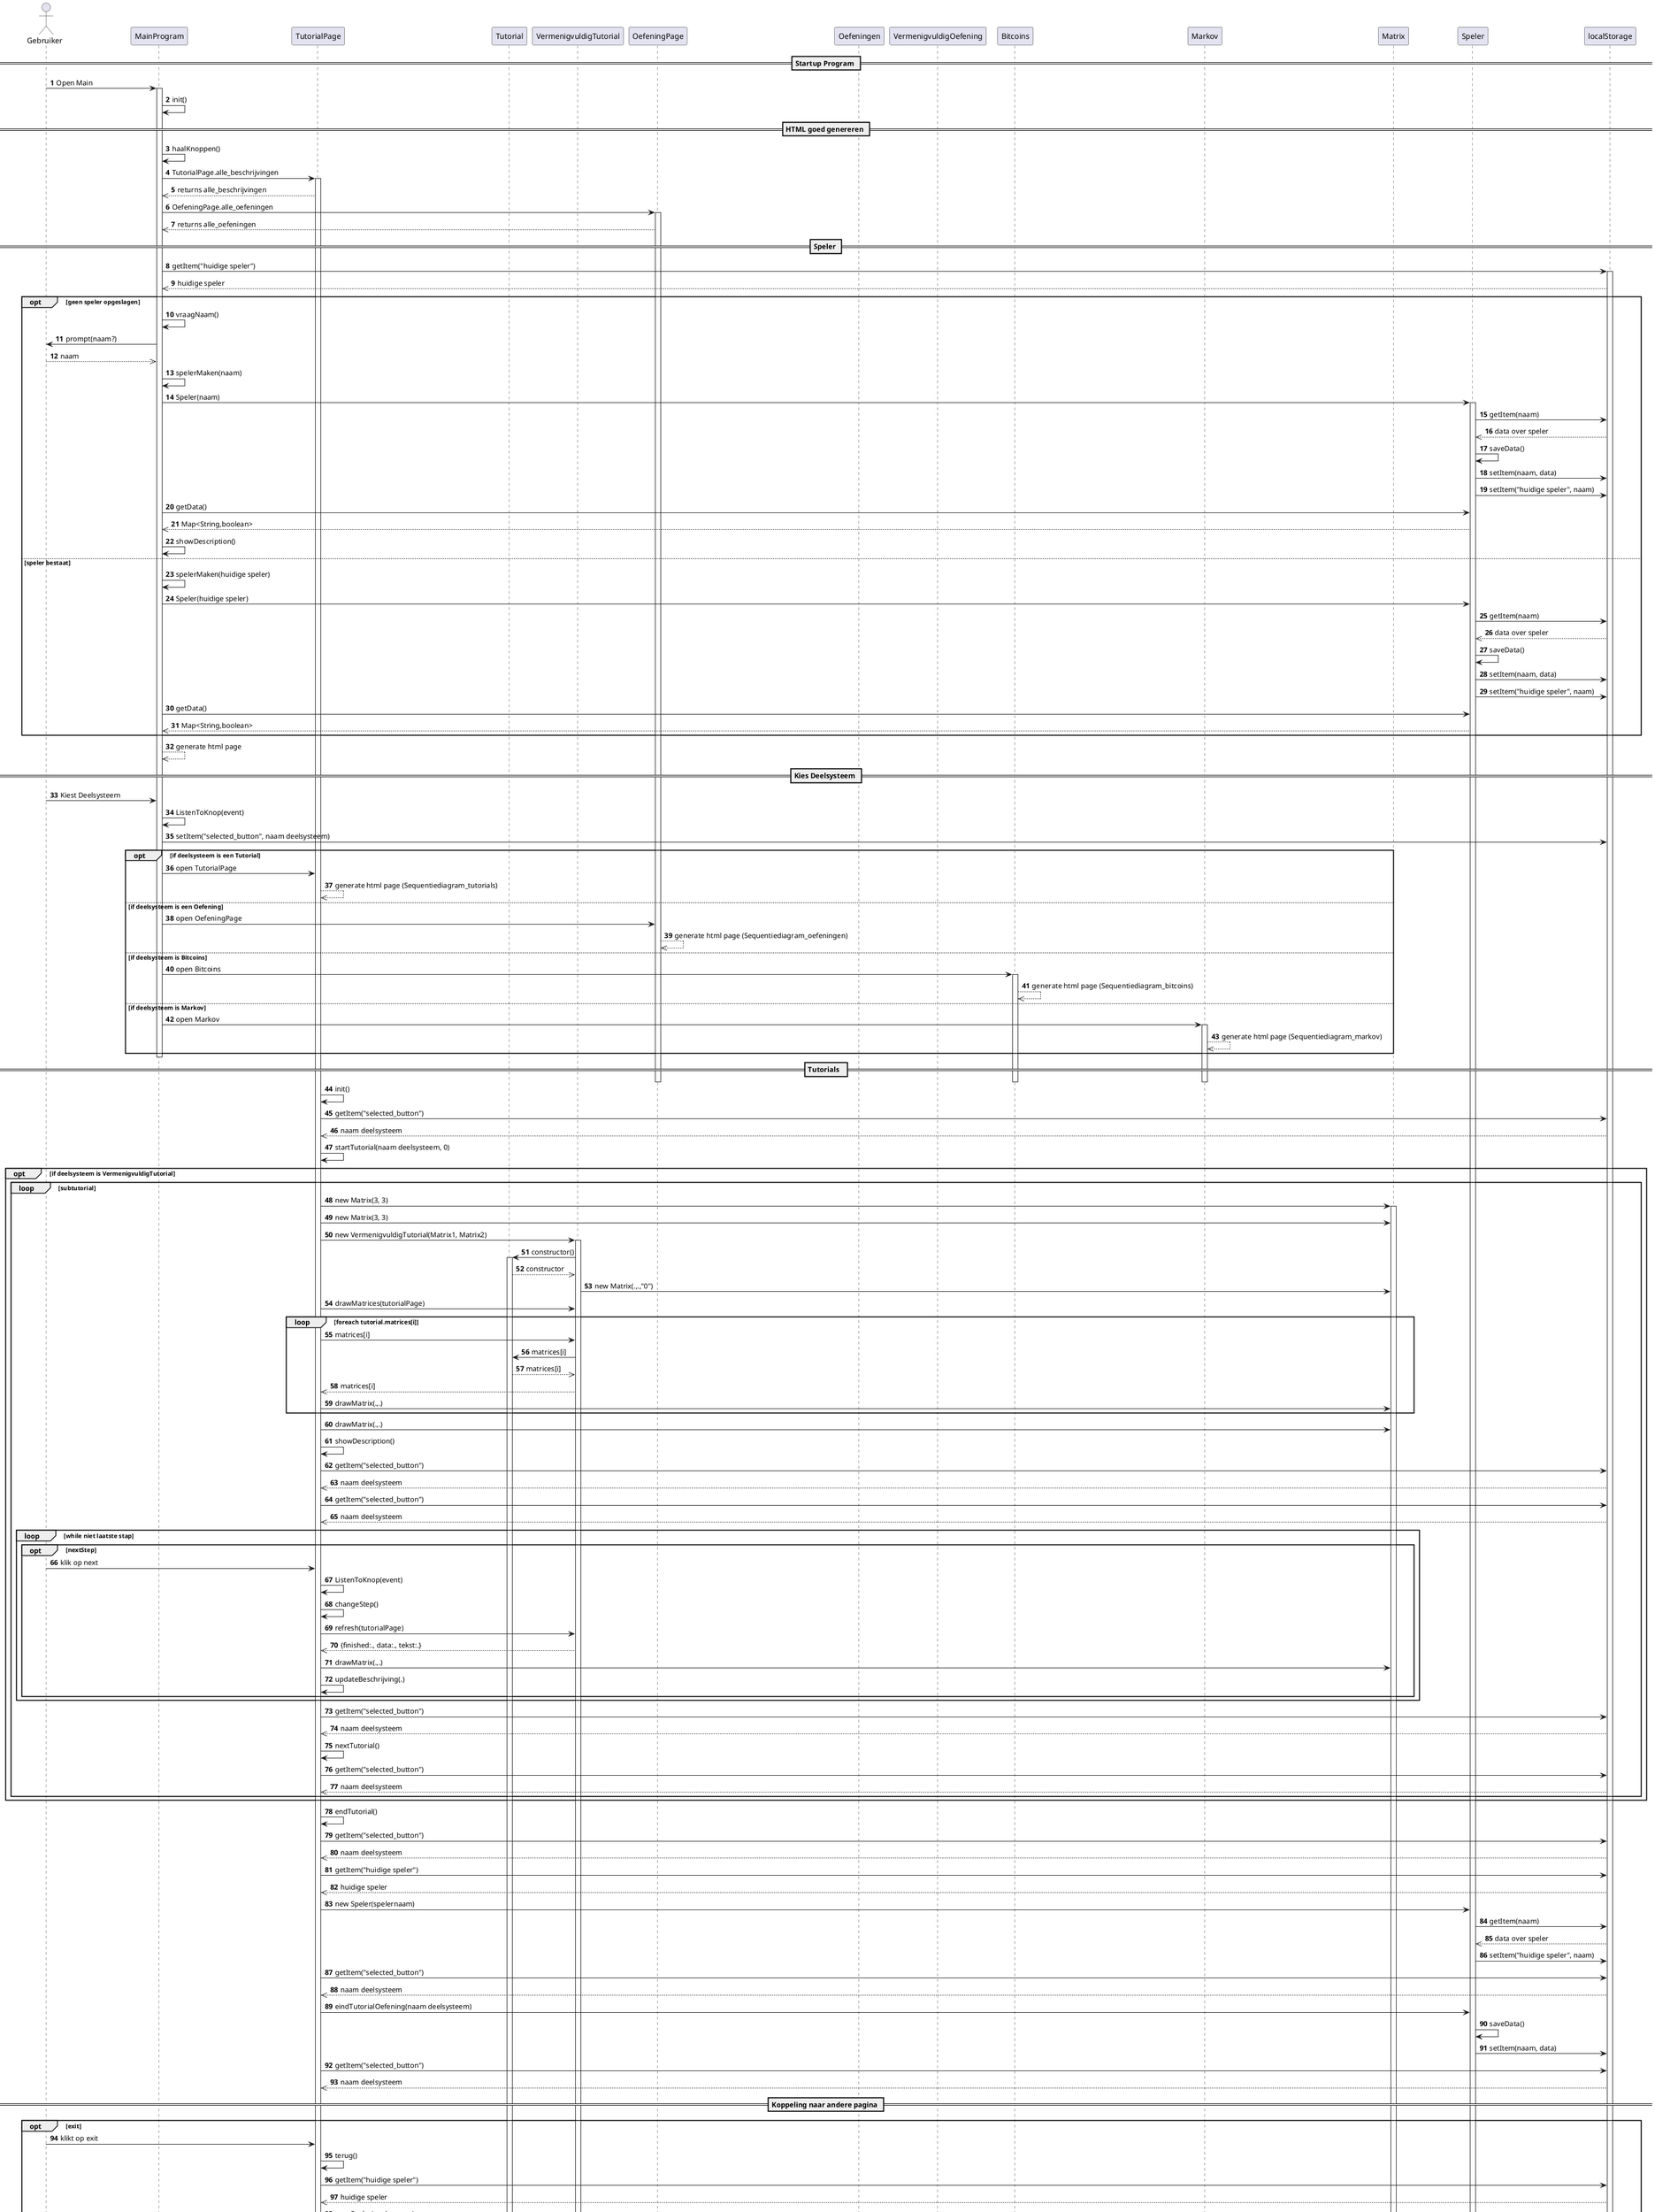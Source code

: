 @startuml
autonumber

actor Gebruiker
participant MainProgram
participant TutorialPage
participant Tutorial
participant VermenigvuldigTutorial
participant OefeningPage
participant Oefeningen
participant VermenigvuldigOefening
participant Bitcoins
participant Markov
participant Matrix
participant Speler
participant localStorage




== Startup Program ==

Gebruiker ->  MainProgram: Open Main
activate MainProgram

MainProgram -> MainProgram: init()


== HTML goed genereren ==

MainProgram -> MainProgram: haalKnoppen()
    MainProgram -> TutorialPage: TutorialPage.alle_beschrijvingen
        activate TutorialPage
        TutorialPage-->>MainProgram: returns alle_beschrijvingen

    MainProgram -> OefeningPage: OefeningPage.alle_oefeningen
        activate OefeningPage
        OefeningPage-->>MainProgram: returns alle_oefeningen


== Speler ==

MainProgram -> localStorage: getItem("huidige speler")
    activate localStorage
    localStorage -->> MainProgram: huidige speler

opt geen speler opgeslagen
        MainProgram -> MainProgram: vraagNaam()
            MainProgram -> Gebruiker: prompt(naam?)
            Gebruiker -->> MainProgram: naam
            MainProgram -> MainProgram: spelerMaken(naam)
                MainProgram -> Speler: Speler(naam)
                    activate Speler
                    Speler -> localStorage: getItem(naam)
                    localStorage -->> Speler: data over speler
                    Speler -> Speler: saveData()
                        Speler -> localStorage: setItem(naam, data)
                        Speler -> localStorage: setItem("huidige speler", naam)
                MainProgram -> Speler: getData()
                Speler -->> MainProgram: Map<String,boolean>
            MainProgram -> MainProgram: showDescription()

    else speler bestaat
        MainProgram -> MainProgram: spelerMaken(huidige speler)
            MainProgram -> Speler: Speler(huidige speler)
                Speler -> localStorage: getItem(naam)
                localStorage -->> Speler: data over speler
                Speler -> Speler: saveData()
                    Speler -> localStorage: setItem(naam, data)
                    Speler -> localStorage: setItem("huidige speler", naam)
            MainProgram -> Speler: getData()
            Speler -->> MainProgram: Map<String,boolean>
end


MainProgram -->> MainProgram: generate html page



== Kies Deelsysteem ==

Gebruiker -> MainProgram: Kiest Deelsysteem

MainProgram -> MainProgram: ListenToKnop(event)
    MainProgram -> localStorage: setItem("selected_button", naam deelsysteem)

    opt  if deelsysteem is een Tutorial
            MainProgram -> TutorialPage: open TutorialPage
            TutorialPage -->> TutorialPage: generate html page (Sequentiediagram_tutorials)
         else if deelsysteem is een Oefening
            MainProgram -> OefeningPage: open OefeningPage
            OefeningPage -->> OefeningPage: generate html page (Sequentiediagram_oefeningen)
         else if deelsysteem is Bitcoins
            MainProgram -> Bitcoins: open Bitcoins
            activate Bitcoins
            Bitcoins -->> Bitcoins: generate html page (Sequentiediagram_bitcoins)
         else if deelsysteem is Markov
            MainProgram -> Markov: open Markov
            activate Markov
            Markov -->> Markov: generate html page (Sequentiediagram_markov)
    end
deactivate MainProgram



== Tutorials  ==
deactivate OefeningPage
deactivate Bitcoins
deactivate Markov
TutorialPage -> TutorialPage: init()

TutorialPage -> localStorage: getItem("selected_button")
    localStorage -->> TutorialPage: naam deelsysteem

TutorialPage -> TutorialPage: startTutorial(naam deelsysteem, 0)
    opt  if deelsysteem is VermenigvuldigTutorial
            loop subtutorial
                TutorialPage -> Matrix: new Matrix(3, 3)
                    activate Matrix
                TutorialPage -> Matrix: new Matrix(3, 3)

                TutorialPage -> VermenigvuldigTutorial: new VermenigvuldigTutorial(Matrix1, Matrix2)
                    activate VermenigvuldigTutorial
                    VermenigvuldigTutorial -> Tutorial: constructor()
                        activate Tutorial
                        Tutorial -->> VermenigvuldigTutorial: constructor
                    VermenigvuldigTutorial -> Matrix: new Matrix(.,.,"0")

                TutorialPage -> VermenigvuldigTutorial: drawMatrices(tutorialPage)

                loop foreach tutorial.matrices[i]
                        TutorialPage -> VermenigvuldigTutorial: matrices[i]
                        VermenigvuldigTutorial -> Tutorial: matrices[i]
                        Tutorial -->> VermenigvuldigTutorial: matrices[i]
                        VermenigvuldigTutorial -->> TutorialPage: matrices[i]

                        TutorialPage -> Matrix: drawMatrix(.,.)
                end
                TutorialPage -> Matrix: drawMatrix(.,.)


                TutorialPage -> TutorialPage: showDescription()
                    TutorialPage -> localStorage: getItem("selected_button")
                        localStorage -->> TutorialPage: naam deelsysteem
                    TutorialPage -> localStorage: getItem("selected_button")
                        localStorage -->> TutorialPage: naam deelsysteem

                loop while niet laatste stap
                    opt nextStep
                        Gebruiker -> TutorialPage: klik op next
                        TutorialPage -> TutorialPage: ListenToKnop(event)
                            TutorialPage -> TutorialPage: changeStep()
                                TutorialPage -> VermenigvuldigTutorial: refresh(tutorialPage)
                                    VermenigvuldigTutorial -->> TutorialPage: {finished:., data:., tekst:.}
                                TutorialPage -> Matrix: drawMatrix(.,.)
                                TutorialPage -> TutorialPage: updateBeschrijving(.)
                    end

                end

                TutorialPage -> localStorage: getItem("selected_button")
                    localStorage -->> TutorialPage: naam deelsysteem

                TutorialPage -> TutorialPage: nextTutorial()
                    TutorialPage -> localStorage: getItem("selected_button")
                        localStorage -->> TutorialPage: naam deelsysteem
            end
    end

TutorialPage -> TutorialPage: endTutorial()
    TutorialPage -> localStorage: getItem("selected_button")
        localStorage -->> TutorialPage: naam deelsysteem

    TutorialPage -> localStorage: getItem("huidige speler")
        localStorage -->> TutorialPage: huidige speler

    TutorialPage -> Speler: new Speler(spelernaam)
        Speler -> localStorage: getItem(naam)
            localStorage -->> Speler: data over speler
        Speler -> localStorage: setItem("huidige speler", naam)

    TutorialPage -> localStorage: getItem("selected_button")
        localStorage -->> TutorialPage: naam deelsysteem

    TutorialPage -> Speler: eindTutorialOefening(naam deelsysteem)
        Speler -> Speler: saveData()
            Speler -> localStorage: setItem(naam, data)

    TutorialPage -> localStorage: getItem("selected_button")
        localStorage -->> TutorialPage: naam deelsysteem

== Koppeling naar andere pagina ==

opt exit
   Gebruiker -> TutorialPage: klikt op exit
   TutorialPage -> TutorialPage: terug()
       TutorialPage -> localStorage: getItem("huidige speler")
           localStorage -->> TutorialPage: huidige speler

       TutorialPage -> Speler: new Speler(spelernaam)
           Speler -> localStorage: getItem(naam)
               localStorage -->> Speler: data over speler
           Speler -> localStorage: setItem("huidige speler", naam)

       TutorialPage -> localStorage: getItem("selected_button")
           localStorage -->> TutorialPage: naam deelsysteem

       TutorialPage -> Speler: eindTutorialOefening(naam deelsysteem)
           Speler -> Speler: saveData()
               Speler -> localStorage: setItem(naam, data)

       TutorialPage -> MainProgram: open Main (Sequentiediagram_startup)
       activate MainProgram
       deactivate MainProgram
end

opt gebruiker kiest om naar de oefening te gaan
    Gebruiker -> TutorialPage: klikt op "laten we beginnen"
    TutorialPage -> OefeningPage: open OefeningPage (Sequentiediagram_oefeningen)
    activate OefeningPage
end

deactivate MainProgram
deactivate TutorialPage
deactivate Tutorial
deactivate VermenigvuldigTutorial




== Oefeningen ==

OefeningPage -> OefeningPage: init()
OefeningPage -> OefeningPage: new OefeningPage()

OefeningPage -> localStorage: getItem("selected_button")
    localStorage -->> OefeningPage: naam deelsysteem

OefeningPage -> OefeningPage: startOefening(naam deelsysteem)
opt if deelsysteem is VermenigvuldigOefening
    OefeningPage -> Matrix: new Matrix(3, 3)
    OefeningPage -> Matrix: new Matrix(3, 3)

    OefeningPage -> VermenigvuldigOefening: new VermenigvuldigOefening(Matrix1, Matrix2)
        activate VermenigvuldigOefening
        VermenigvuldigOefening -> Oefeningen: constructor()
            activate Oefeningen
            Oefeningen -->> VermenigvuldigOefening: constructor
        VermenigvuldigOefening -> Matrix: vermenigvuldigMatrix(.)

    OefeningPage -> VermenigvuldigOefening: maakInvul()
        VermenigvuldigOefening -> VermenigvuldigOefening: changeInvul()
        VermenigvuldigOefening -> Oefeningen: setHint(.)

    loop foreach oefening.matrices[i]
        OefeningPage -> VermenigvuldigOefening: matrices[i]
            VermenigvuldigOefening -> Oefeningen: matrices[i]
                Oefeningen -->> VermenigvuldigOefening: matrices[i]
            VermenigvuldigOefening -->> OefeningPage: matrices[i]

        OefeningPage -> Matrix: drawMatrix(.)
    end

    opt check
       Gebruiker -> OefeningPage: klikt op Check
       OefeningPage ->  VermenigvuldigOefening: checkOplossing(.)
           VermenigvuldigOefening -> VermenigvuldigOefening: getMatrix()
               VermenigvuldigOefening -> Matrix: new Matrix(.,.)
           VermenigvuldigOefening -> VermenigvuldigOefening: correct(.)
               opt als juist
                        VermenigvuldigOefening -> Gebruiker: alert("goed")
                    else als fout
                        VermenigvuldigOefening -> Gebruiker: alert("slecht")
               end
    end

    opt exit
       Gebruiker -> OefeningPage: klik op exit
       OefeningPage -> OefeningPage: terug()
           OefeningPage -> localStorage: getItem("huidige speler")
               localStorage -->> OefeningPage: huidige speler

           OefeningPage -> Speler: new Speler(spelernaam)
               Speler -> localStorage: getItem(naam)
                   localStorage -->> Speler: data over speler
               Speler -> localStorage: setItem("huidige speler", naam)

           OefeningPage -> localStorage: getItem("selected_button")
               localStorage -->> OefeningPage: naam deelsysteem

           OefeningPage -> Speler: eindTutorialOefening(naam deelsysteem)
               Speler -> Speler: saveData()
                   Speler -> localStorage: setItem(naam, data)

           OefeningPage -> MainProgram: open Main (Sequentiediagram_startup)
           activate MainProgram
           deactivate MainProgram
    end
end



==Bitcoin-wallet==

Gebruiker -> MainProgram: klik op "Crack the wallet"
MainProgram -> Bitcoins: Open Bitcoins
activate Bitcoins

Bitcoins -> Bitcoins: init()

Bitcoins -> Matrix: new Matrix()
Bitcoins -> Matrix: getDeterminant()
    Matrix -->> Bitcoins: returns determinant
Bitcoins -> Matrix: getInverse()
    Matrix -->> Bitcoins: returns {determinant, adjunct, inverse}
Bitcoins -> Matrix: getDeterminant()
    Matrix -->> Bitcoins: returns determinant
Bitcoins -> Bitcoins: modInverse()
Bitcoins -> Bitcoins: make_encoder_key()
Bitcoins -> Bitcoins: showAlfabet_table()


opt MMI calculator
    Gebruiker -> Bitcoins: vult determinant in
    Bitcoins -> Bitcoins: ShowMMI()
        Bitcoins -> Bitcoins: modInverse()
end

opt Start toepassing
    Gebruiker -> Bitcoins: klik op Start
    Bitcoins -> Bitcoins: startTimer()
        Bitcoins -> Bitcoins: showTime()
        opt if time = 0
            Bitcoins -> Bitcoins: make_encoder_key()
            Bitcoins -> Bitcoins: showData()
                Bitcoins -> Matrix: drawMatrix(.,.)
        end
        Bitcoins -> Bitcoins: showData()
            Bitcoins -> Matrix: drawMatrix()


        opt hint
            Gebruiker -> Bitcoins: klik op hint
            Bitcoins -> Bitcoins: hint()
            opt hint_nr = 1
                    Bitcoins -> Bitcoins: hint_init()
                        Bitcoins -> Bitcoins: hint_uitleg()
                    Bitcoins -> Bitcoins: hint1()
                        Bitcoins -> Matrix: new Matrix(3,1)
                        Bitcoins -> Matrix: drawMatrix()
                else hint_nr = 2
                    Bitcoins -> Bitcoins: hint2()
                        Bitcoins -> Matrix: drawMatrix()
                else hint_nr = 3
                    Bitcoins -> Bitcoins: hint3()
                else hint_nr = 4
                    Bitcoins -> Bitcoins: hint4()
                        Bitcoins -> Matrix: drawMatrix()
                else hint_nr <= 4 + (matrices.length*4)
                    loop voor het aantal vectoren (lengte codewoord /3)
                        opt ((hint_nr-4)%4 ===  1)
                                opt niet eerste keer loop
                                    Bitcoins -> Bitcoins: terug4()
                                        Bitcoins -> Matrix: drawMatrix()
                                end
                                Bitcoins -> Bitcoins: hint5(n)  (n = aantal keer loop)
                                    Bitcoins -> Matrix: drawMatrix()
                            else ((hint_nr-4)%4 ===  2)
                                Bitcoins -> Bitcoins: hint6(n)
                                    Bitcoins -> Matrix: new Matrix(3,1)
                                    Bitcoins -> Matrix: vermenigvuldigMatrix(.)
                                        Matrix -->> Bitcoins: returns [.][.]
                                    Bitcoins -> Matrix: importMatrix()
                                    Bitcoins -> Matrix: drawMatrix()
                            else ((hint_nr-4)%4 ===  3)
                                Bitcoins -> Bitcoins: hint7(n)
                                    Bitcoins -> Matrix: copyMatrix()
                                        Matrix -> Matrix: new Matrix(.,.)
                                        Matrix -->> Bitcoins: returns copy
                                    Bitcoins -> Matrix: drawMatrix()
                                    Bitcoins -> Matrix: drawMatrix()
                            else ((hint_nr-4)%4 ===  0)
                                Bitcoins -> Bitcoins: hint8(n)
                                    Bitcoins -> Matrix: new Matrix(3,1)
                                    Bitcoins -> Matrix: drawMatrix()
                                    Bitcoins -> Matrix: drawMatrix()
                        end
                    end
                else hint_nr > 4 + (matrices.length * 4)
                    Bitcoins -> Bitcoins: hint9()
            end
        end


        opt passwoord cotroleren
            Gebruiker -> Bitcoins: vult passwoord in en drukt op "open wallet"
            Bitcoins -> Bitcoins: check()
                Bitcoins -> Bitcoins: decode()
                    Bitcoins -> Bitcoins: hint()    (opt hint tot einde)
                    Bitcoins -> Bitcoins: hint()    (opt hint tot vorige positie)
        end


        opt exit
               Gebruiker -> Bitcoins: klik op exit
               Bitcoins -> Bitcoins: terug()
                   Bitcoins -> localStorage: getItem("huidige speler")
                       localStorage -->> Bitcoins: huidige speler

                   Bitcoins -> Speler: new Speler(spelernaam)
                       Speler -> localStorage: getItem(naam)
                           localStorage -->> Speler: data over speler
                       Speler -> localStorage: setItem("huidige speler", naam)

                   Bitcoins -> localStorage: getItem("selected_button")
                       localStorage -->> Bitcoins: naam deelsysteem

                   Bitcoins -> Speler: eindTutorialOefening(naam deelsysteem)
                       Speler -> Speler: saveData()
                           Speler -> localStorage: setItem(naam, data)

                   Bitcoins -> MainProgram: open Main (Sequentiediagram_startup)
                   activate MainProgram
                   deactivate MainProgram
            end
end



==Markov==

Gebruiker -> MainProgram: klik op "Zombie simulatie"
MainProgram -> Markov: Open Markov
activate Markov
Markov -> Matrix: new Matrix(2,2,0)
Markov -> Matrix: new Matrix(2,1,0)
Markov -> Markov: init()
Markov -> Markov: init_matrices()
    Markov -> Matrix: drawMatrix(.,.)
Markov -> Markov: Vermenigvuldig(.)
    Markov -> Matrix: new Matrix(2,1,0)
    Markov -> Matrix: vermenigvuldigMatrix(.)
        Matrix -->> Markov: Matrix
    Markov -> Matrix: importMatrix(.)
        Matrix -->> Markov: []
opt slider
    Gebruiker -> Markov: veranderd slider
    Markov -> Markov: toonOplossing(.,.,.)
        Markov -> Matrix: drawMatrix(.,.)
        Markov -> Matrix: drawMatrix(.,.)
    Markov -> Markov: update()
        Markov -> Markov: bereken()
end
Markov -> Markov: toonOplossing(.,.,.)
    Markov -> Matrix: drawMatrix(.,.)
    Markov -> Matrix: drawMatrix(.,.)
Markov -> Matrix: drawMatrix(.,.)


opt overgangsmatrix veranderen
    Gebruiker -> Markov: veranderd overgangsmatrix
    Markov -> Markov: reinitialize()
        Markov -> Markov: init_matrices()
            Markov -> Matrix: drawMatrix(.,.)
        Markov -> Markov: Vermenigvuldig(.)
            Markov -> Matrix: new Matrix(2,1,0)
            Markov -> Matrix: vermenigvuldigMatrix(.)
                Matrix -->> Markov: Matrix
            Markov -> Matrix: importMatrix(.)
                Matrix -->> Markov: []
end

opt exit
   Gebruiker -> Markov: klik op exit
   Markov -> Markov: terug()
       Markov -> localStorage: getItem("huidige speler")
           localStorage -->> Markov: huidige speler

       Markov -> Speler: new Speler(spelernaam)
           Speler -> localStorage: getItem(naam)
               localStorage -->> Speler: data over speler
           Speler -> localStorage: setItem("huidige speler", naam)

       Markov -> localStorage: getItem("selected_button")
           localStorage -->> Markov: naam deelsysteem

       Markov -> Speler: eindTutorialOefening(naam deelsysteem)
           Speler -> Speler: saveData()
               Speler -> localStorage: setItem(naam, data)

       Markov -> MainProgram: open Main (Sequentiediagram_startup)
       activate MainProgram
       deactivate MainProgram
end

==einde programma==

deactivate MainProgram
deactivate TutorialPage
deactivate Tutorial
deactivate VermenigvuldigTutorial
deactivate OefeningPage
deactivate Oefeningen
deactivate VermenigvuldigOefening
deactivate Bitcoins
deactivate Markov
deactivate Matrix
deactivate Speler
deactivate localStorage
@enduml

